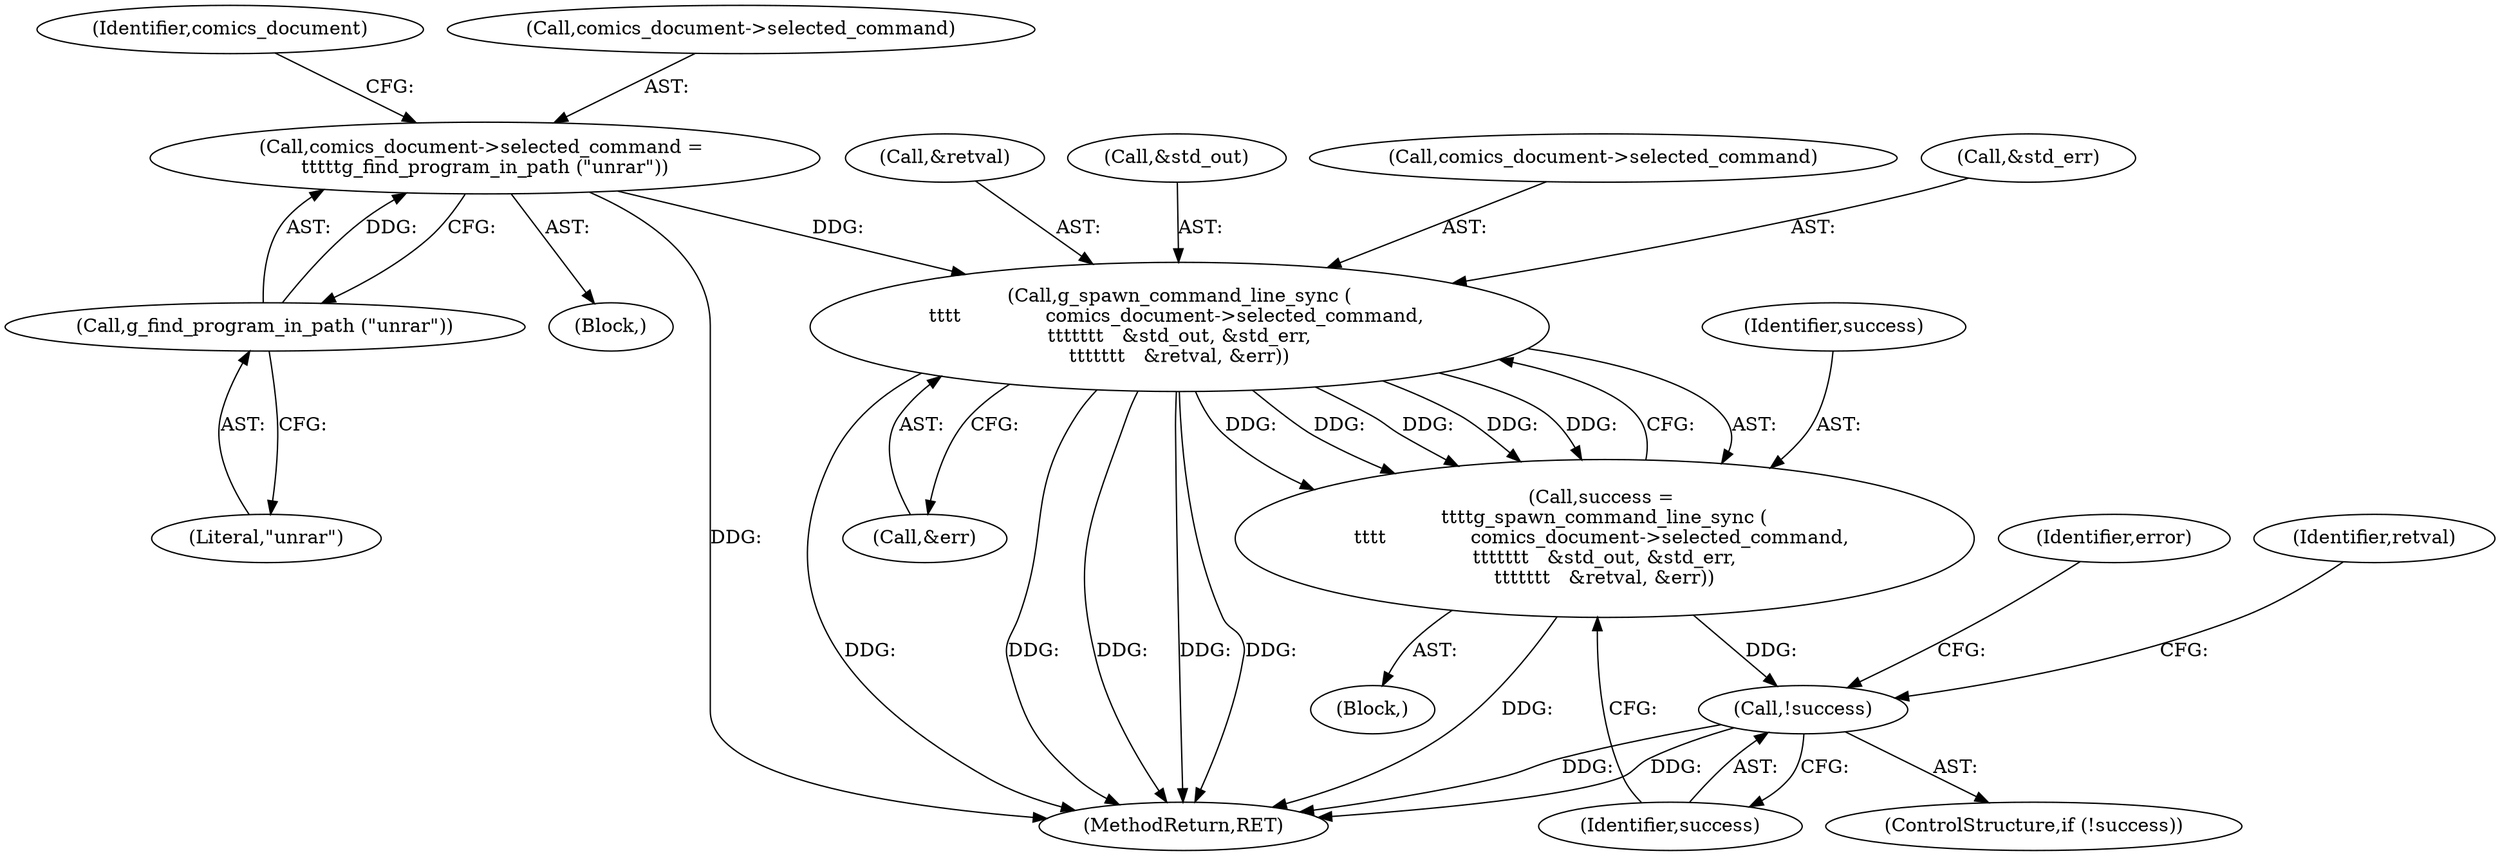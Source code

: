 digraph "0_evince_717df38fd8509bf883b70d680c9b1b3cf36732ee@pointer" {
"1000146" [label="(Call,g_spawn_command_line_sync (\n\t\t\t\t              comics_document->selected_command, \n\t\t\t\t\t\t\t   &std_out, &std_err,\n\t\t\t\t\t\t\t   &retval, &err))"];
"1000133" [label="(Call,comics_document->selected_command = \n\t\t\t\t\tg_find_program_in_path (\"unrar\"))"];
"1000137" [label="(Call,g_find_program_in_path (\"unrar\"))"];
"1000144" [label="(Call,success = \n\t\t\t\tg_spawn_command_line_sync (\n\t\t\t\t              comics_document->selected_command, \n\t\t\t\t\t\t\t   &std_out, &std_err,\n\t\t\t\t\t\t\t   &retval, &err))"];
"1000159" [label="(Call,!success)"];
"1000154" [label="(Call,&retval)"];
"1000141" [label="(Identifier,comics_document)"];
"1000138" [label="(Literal,\"unrar\")"];
"1000156" [label="(Call,&err)"];
"1000163" [label="(Identifier,error)"];
"1000472" [label="(MethodReturn,RET)"];
"1000150" [label="(Call,&std_out)"];
"1000147" [label="(Call,comics_document->selected_command)"];
"1000160" [label="(Identifier,success)"];
"1000133" [label="(Call,comics_document->selected_command = \n\t\t\t\t\tg_find_program_in_path (\"unrar\"))"];
"1000134" [label="(Call,comics_document->selected_command)"];
"1000145" [label="(Identifier,success)"];
"1000152" [label="(Call,&std_err)"];
"1000132" [label="(Block,)"];
"1000158" [label="(ControlStructure,if (!success))"];
"1000137" [label="(Call,g_find_program_in_path (\"unrar\"))"];
"1000146" [label="(Call,g_spawn_command_line_sync (\n\t\t\t\t              comics_document->selected_command, \n\t\t\t\t\t\t\t   &std_out, &std_err,\n\t\t\t\t\t\t\t   &retval, &err))"];
"1000159" [label="(Call,!success)"];
"1000143" [label="(Block,)"];
"1000172" [label="(Identifier,retval)"];
"1000144" [label="(Call,success = \n\t\t\t\tg_spawn_command_line_sync (\n\t\t\t\t              comics_document->selected_command, \n\t\t\t\t\t\t\t   &std_out, &std_err,\n\t\t\t\t\t\t\t   &retval, &err))"];
"1000146" -> "1000144"  [label="AST: "];
"1000146" -> "1000156"  [label="CFG: "];
"1000147" -> "1000146"  [label="AST: "];
"1000150" -> "1000146"  [label="AST: "];
"1000152" -> "1000146"  [label="AST: "];
"1000154" -> "1000146"  [label="AST: "];
"1000156" -> "1000146"  [label="AST: "];
"1000144" -> "1000146"  [label="CFG: "];
"1000146" -> "1000472"  [label="DDG: "];
"1000146" -> "1000472"  [label="DDG: "];
"1000146" -> "1000472"  [label="DDG: "];
"1000146" -> "1000472"  [label="DDG: "];
"1000146" -> "1000472"  [label="DDG: "];
"1000146" -> "1000144"  [label="DDG: "];
"1000146" -> "1000144"  [label="DDG: "];
"1000146" -> "1000144"  [label="DDG: "];
"1000146" -> "1000144"  [label="DDG: "];
"1000146" -> "1000144"  [label="DDG: "];
"1000133" -> "1000146"  [label="DDG: "];
"1000133" -> "1000132"  [label="AST: "];
"1000133" -> "1000137"  [label="CFG: "];
"1000134" -> "1000133"  [label="AST: "];
"1000137" -> "1000133"  [label="AST: "];
"1000141" -> "1000133"  [label="CFG: "];
"1000133" -> "1000472"  [label="DDG: "];
"1000137" -> "1000133"  [label="DDG: "];
"1000137" -> "1000138"  [label="CFG: "];
"1000138" -> "1000137"  [label="AST: "];
"1000144" -> "1000143"  [label="AST: "];
"1000145" -> "1000144"  [label="AST: "];
"1000160" -> "1000144"  [label="CFG: "];
"1000144" -> "1000472"  [label="DDG: "];
"1000144" -> "1000159"  [label="DDG: "];
"1000159" -> "1000158"  [label="AST: "];
"1000159" -> "1000160"  [label="CFG: "];
"1000160" -> "1000159"  [label="AST: "];
"1000163" -> "1000159"  [label="CFG: "];
"1000172" -> "1000159"  [label="CFG: "];
"1000159" -> "1000472"  [label="DDG: "];
"1000159" -> "1000472"  [label="DDG: "];
}
